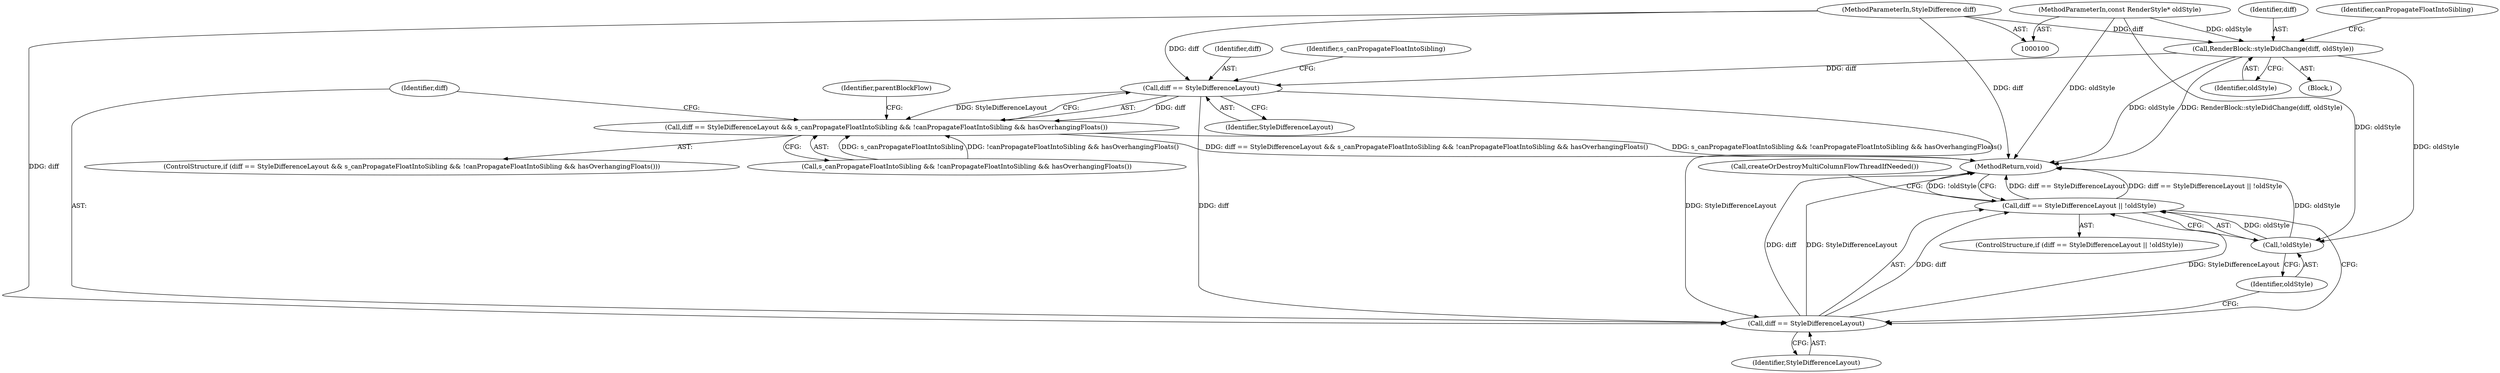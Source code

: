 digraph "1_Chrome_b2b21468c1f7f08b30a7c1755316f6026c50eb2a_2@pointer" {
"1000104" [label="(Call,RenderBlock::styleDidChange(diff, oldStyle))"];
"1000101" [label="(MethodParameterIn,StyleDifference diff)"];
"1000102" [label="(MethodParameterIn,const RenderStyle* oldStyle)"];
"1000117" [label="(Call,diff == StyleDifferenceLayout)"];
"1000116" [label="(Call,diff == StyleDifferenceLayout && s_canPropagateFloatIntoSibling && !canPropagateFloatIntoSibling && hasOverhangingFloats())"];
"1000190" [label="(Call,diff == StyleDifferenceLayout)"];
"1000189" [label="(Call,diff == StyleDifferenceLayout || !oldStyle)"];
"1000193" [label="(Call,!oldStyle)"];
"1000192" [label="(Identifier,StyleDifferenceLayout)"];
"1000115" [label="(ControlStructure,if (diff == StyleDifferenceLayout && s_canPropagateFloatIntoSibling && !canPropagateFloatIntoSibling && hasOverhangingFloats()))"];
"1000106" [label="(Identifier,oldStyle)"];
"1000194" [label="(Identifier,oldStyle)"];
"1000190" [label="(Call,diff == StyleDifferenceLayout)"];
"1000193" [label="(Call,!oldStyle)"];
"1000118" [label="(Identifier,diff)"];
"1000188" [label="(ControlStructure,if (diff == StyleDifferenceLayout || !oldStyle))"];
"1000195" [label="(Call,createOrDestroyMultiColumnFlowThreadIfNeeded())"];
"1000191" [label="(Identifier,diff)"];
"1000104" [label="(Call,RenderBlock::styleDidChange(diff, oldStyle))"];
"1000102" [label="(MethodParameterIn,const RenderStyle* oldStyle)"];
"1000116" [label="(Call,diff == StyleDifferenceLayout && s_canPropagateFloatIntoSibling && !canPropagateFloatIntoSibling && hasOverhangingFloats())"];
"1000105" [label="(Identifier,diff)"];
"1000121" [label="(Identifier,s_canPropagateFloatIntoSibling)"];
"1000189" [label="(Call,diff == StyleDifferenceLayout || !oldStyle)"];
"1000120" [label="(Call,s_canPropagateFloatIntoSibling && !canPropagateFloatIntoSibling && hasOverhangingFloats())"];
"1000103" [label="(Block,)"];
"1000117" [label="(Call,diff == StyleDifferenceLayout)"];
"1000129" [label="(Identifier,parentBlockFlow)"];
"1000119" [label="(Identifier,StyleDifferenceLayout)"];
"1000109" [label="(Identifier,canPropagateFloatIntoSibling)"];
"1000101" [label="(MethodParameterIn,StyleDifference diff)"];
"1000196" [label="(MethodReturn,void)"];
"1000104" -> "1000103"  [label="AST: "];
"1000104" -> "1000106"  [label="CFG: "];
"1000105" -> "1000104"  [label="AST: "];
"1000106" -> "1000104"  [label="AST: "];
"1000109" -> "1000104"  [label="CFG: "];
"1000104" -> "1000196"  [label="DDG: RenderBlock::styleDidChange(diff, oldStyle)"];
"1000104" -> "1000196"  [label="DDG: oldStyle"];
"1000101" -> "1000104"  [label="DDG: diff"];
"1000102" -> "1000104"  [label="DDG: oldStyle"];
"1000104" -> "1000117"  [label="DDG: diff"];
"1000104" -> "1000193"  [label="DDG: oldStyle"];
"1000101" -> "1000100"  [label="AST: "];
"1000101" -> "1000196"  [label="DDG: diff"];
"1000101" -> "1000117"  [label="DDG: diff"];
"1000101" -> "1000190"  [label="DDG: diff"];
"1000102" -> "1000100"  [label="AST: "];
"1000102" -> "1000196"  [label="DDG: oldStyle"];
"1000102" -> "1000193"  [label="DDG: oldStyle"];
"1000117" -> "1000116"  [label="AST: "];
"1000117" -> "1000119"  [label="CFG: "];
"1000118" -> "1000117"  [label="AST: "];
"1000119" -> "1000117"  [label="AST: "];
"1000121" -> "1000117"  [label="CFG: "];
"1000116" -> "1000117"  [label="CFG: "];
"1000117" -> "1000116"  [label="DDG: diff"];
"1000117" -> "1000116"  [label="DDG: StyleDifferenceLayout"];
"1000117" -> "1000190"  [label="DDG: diff"];
"1000117" -> "1000190"  [label="DDG: StyleDifferenceLayout"];
"1000116" -> "1000115"  [label="AST: "];
"1000116" -> "1000120"  [label="CFG: "];
"1000120" -> "1000116"  [label="AST: "];
"1000129" -> "1000116"  [label="CFG: "];
"1000191" -> "1000116"  [label="CFG: "];
"1000116" -> "1000196"  [label="DDG: s_canPropagateFloatIntoSibling && !canPropagateFloatIntoSibling && hasOverhangingFloats()"];
"1000116" -> "1000196"  [label="DDG: diff == StyleDifferenceLayout && s_canPropagateFloatIntoSibling && !canPropagateFloatIntoSibling && hasOverhangingFloats()"];
"1000120" -> "1000116"  [label="DDG: s_canPropagateFloatIntoSibling"];
"1000120" -> "1000116"  [label="DDG: !canPropagateFloatIntoSibling && hasOverhangingFloats()"];
"1000190" -> "1000189"  [label="AST: "];
"1000190" -> "1000192"  [label="CFG: "];
"1000191" -> "1000190"  [label="AST: "];
"1000192" -> "1000190"  [label="AST: "];
"1000194" -> "1000190"  [label="CFG: "];
"1000189" -> "1000190"  [label="CFG: "];
"1000190" -> "1000196"  [label="DDG: diff"];
"1000190" -> "1000196"  [label="DDG: StyleDifferenceLayout"];
"1000190" -> "1000189"  [label="DDG: diff"];
"1000190" -> "1000189"  [label="DDG: StyleDifferenceLayout"];
"1000189" -> "1000188"  [label="AST: "];
"1000189" -> "1000193"  [label="CFG: "];
"1000193" -> "1000189"  [label="AST: "];
"1000195" -> "1000189"  [label="CFG: "];
"1000196" -> "1000189"  [label="CFG: "];
"1000189" -> "1000196"  [label="DDG: diff == StyleDifferenceLayout"];
"1000189" -> "1000196"  [label="DDG: diff == StyleDifferenceLayout || !oldStyle"];
"1000189" -> "1000196"  [label="DDG: !oldStyle"];
"1000193" -> "1000189"  [label="DDG: oldStyle"];
"1000193" -> "1000194"  [label="CFG: "];
"1000194" -> "1000193"  [label="AST: "];
"1000193" -> "1000196"  [label="DDG: oldStyle"];
}
